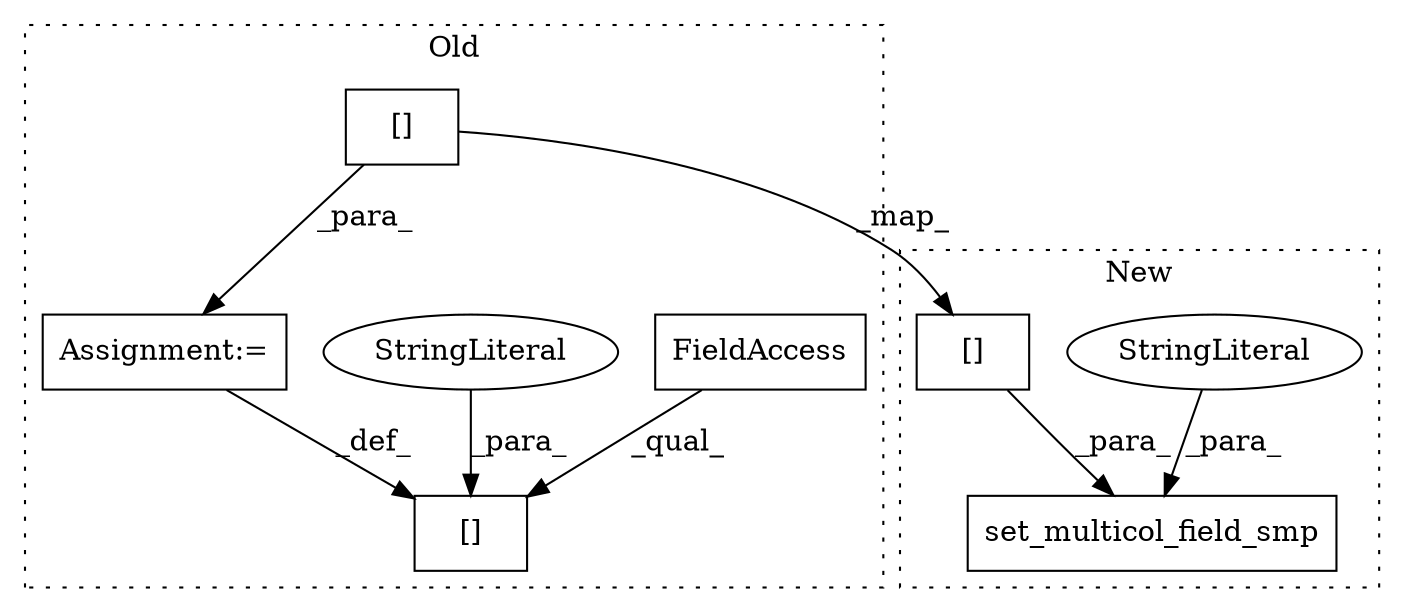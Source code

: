 digraph G {
subgraph cluster0 {
1 [label="[]" a="2" s="973,994" l="10,1" shape="box"];
3 [label="FieldAccess" a="22" s="973" l="9" shape="box"];
4 [label="StringLiteral" a="45" s="983" l="11" shape="ellipse"];
6 [label="Assignment:=" a="7" s="995" l="1" shape="box"];
7 [label="[]" a="2" s="996,1062" l="20,2" shape="box"];
label = "Old";
style="dotted";
}
subgraph cluster1 {
2 [label="set_multicol_field_smp" a="32" s="979,1082" l="23,1" shape="box"];
5 [label="StringLiteral" a="45" s="1002" l="11" shape="ellipse"];
8 [label="[]" a="2" s="1014,1080" l="20,2" shape="box"];
label = "New";
style="dotted";
}
3 -> 1 [label="_qual_"];
4 -> 1 [label="_para_"];
5 -> 2 [label="_para_"];
6 -> 1 [label="_def_"];
7 -> 6 [label="_para_"];
7 -> 8 [label="_map_"];
8 -> 2 [label="_para_"];
}